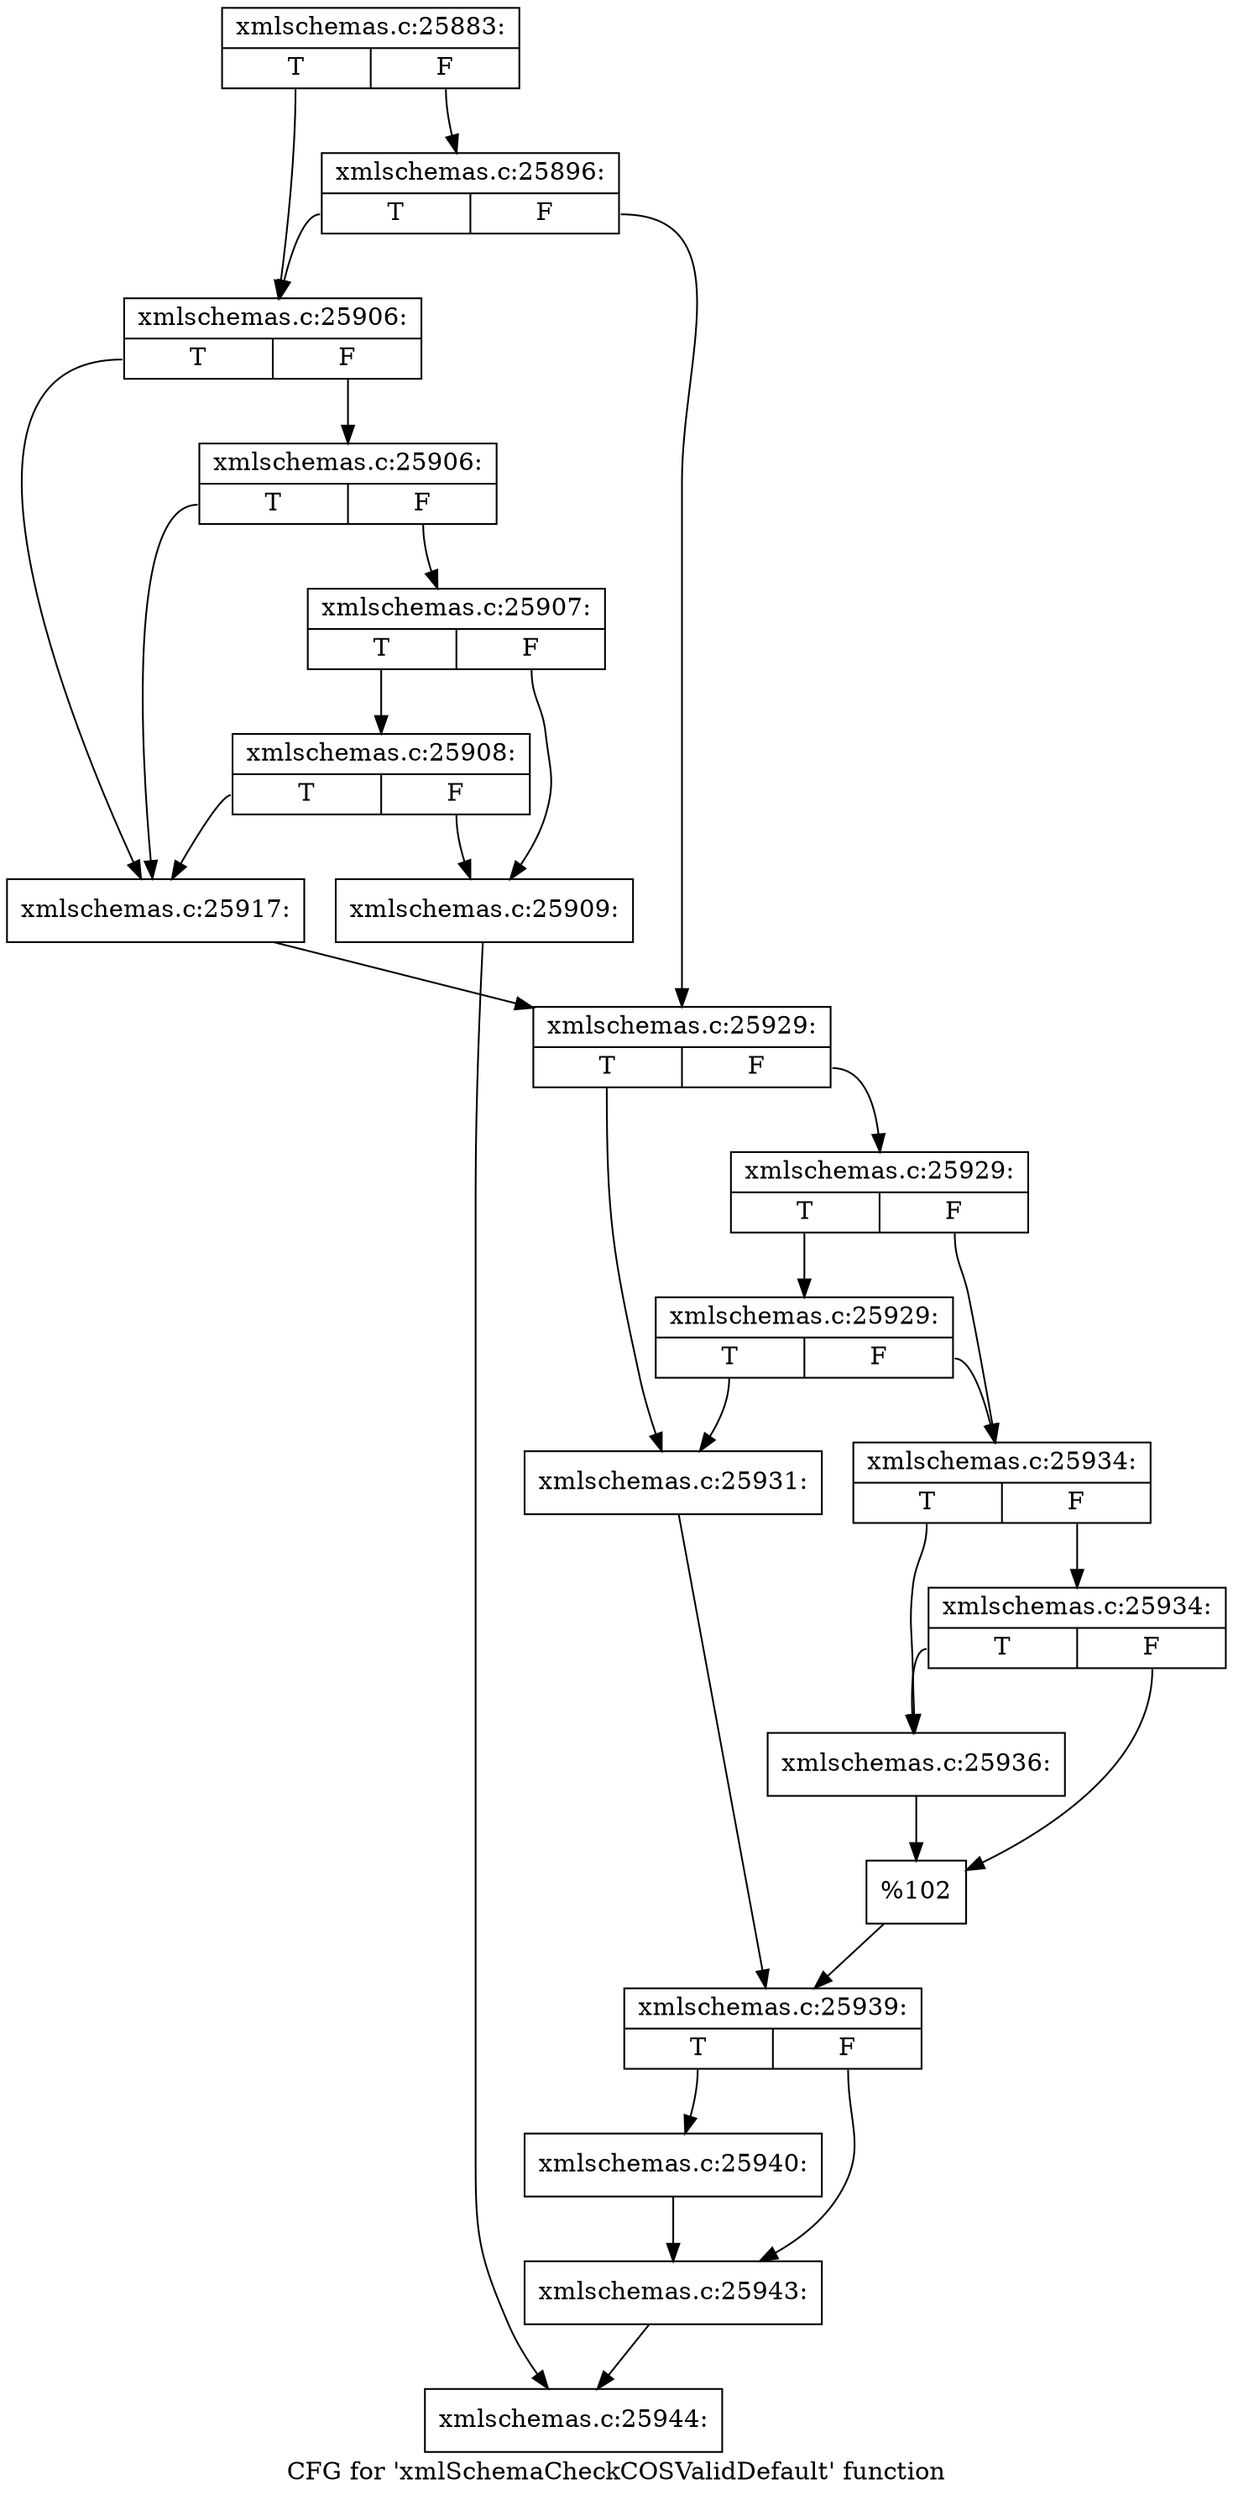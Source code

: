 digraph "CFG for 'xmlSchemaCheckCOSValidDefault' function" {
	label="CFG for 'xmlSchemaCheckCOSValidDefault' function";

	Node0x561f870 [shape=record,label="{xmlschemas.c:25883:|{<s0>T|<s1>F}}"];
	Node0x561f870:s0 -> Node0x56222a0;
	Node0x561f870:s1 -> Node0x5622340;
	Node0x5622340 [shape=record,label="{xmlschemas.c:25896:|{<s0>T|<s1>F}}"];
	Node0x5622340:s0 -> Node0x56222a0;
	Node0x5622340:s1 -> Node0x56222f0;
	Node0x56222a0 [shape=record,label="{xmlschemas.c:25906:|{<s0>T|<s1>F}}"];
	Node0x56222a0:s0 -> Node0x5622c60;
	Node0x56222a0:s1 -> Node0x5622d30;
	Node0x5622d30 [shape=record,label="{xmlschemas.c:25906:|{<s0>T|<s1>F}}"];
	Node0x5622d30:s0 -> Node0x5622c60;
	Node0x5622d30:s1 -> Node0x5622cb0;
	Node0x5622cb0 [shape=record,label="{xmlschemas.c:25907:|{<s0>T|<s1>F}}"];
	Node0x5622cb0:s0 -> Node0x5623490;
	Node0x5622cb0:s1 -> Node0x5622c10;
	Node0x5623490 [shape=record,label="{xmlschemas.c:25908:|{<s0>T|<s1>F}}"];
	Node0x5623490:s0 -> Node0x5622c60;
	Node0x5623490:s1 -> Node0x5622c10;
	Node0x5622c10 [shape=record,label="{xmlschemas.c:25909:}"];
	Node0x5622c10 -> Node0x561eff0;
	Node0x5622c60 [shape=record,label="{xmlschemas.c:25917:}"];
	Node0x5622c60 -> Node0x56222f0;
	Node0x56222f0 [shape=record,label="{xmlschemas.c:25929:|{<s0>T|<s1>F}}"];
	Node0x56222f0:s0 -> Node0x5624700;
	Node0x56222f0:s1 -> Node0x56247f0;
	Node0x56247f0 [shape=record,label="{xmlschemas.c:25929:|{<s0>T|<s1>F}}"];
	Node0x56247f0:s0 -> Node0x5624c40;
	Node0x56247f0:s1 -> Node0x56247a0;
	Node0x5624c40 [shape=record,label="{xmlschemas.c:25929:|{<s0>T|<s1>F}}"];
	Node0x5624c40:s0 -> Node0x5624700;
	Node0x5624c40:s1 -> Node0x56247a0;
	Node0x5624700 [shape=record,label="{xmlschemas.c:25931:}"];
	Node0x5624700 -> Node0x5624750;
	Node0x56247a0 [shape=record,label="{xmlschemas.c:25934:|{<s0>T|<s1>F}}"];
	Node0x56247a0:s0 -> Node0x5625be0;
	Node0x56247a0:s1 -> Node0x5625c80;
	Node0x5625c80 [shape=record,label="{xmlschemas.c:25934:|{<s0>T|<s1>F}}"];
	Node0x5625c80:s0 -> Node0x5625be0;
	Node0x5625c80:s1 -> Node0x5625c30;
	Node0x5625be0 [shape=record,label="{xmlschemas.c:25936:}"];
	Node0x5625be0 -> Node0x5625c30;
	Node0x5625c30 [shape=record,label="{%102}"];
	Node0x5625c30 -> Node0x5624750;
	Node0x5624750 [shape=record,label="{xmlschemas.c:25939:|{<s0>T|<s1>F}}"];
	Node0x5624750:s0 -> Node0x5626e40;
	Node0x5624750:s1 -> Node0x5626e90;
	Node0x5626e40 [shape=record,label="{xmlschemas.c:25940:}"];
	Node0x5626e40 -> Node0x5626e90;
	Node0x5626e90 [shape=record,label="{xmlschemas.c:25943:}"];
	Node0x5626e90 -> Node0x561eff0;
	Node0x561eff0 [shape=record,label="{xmlschemas.c:25944:}"];
}
